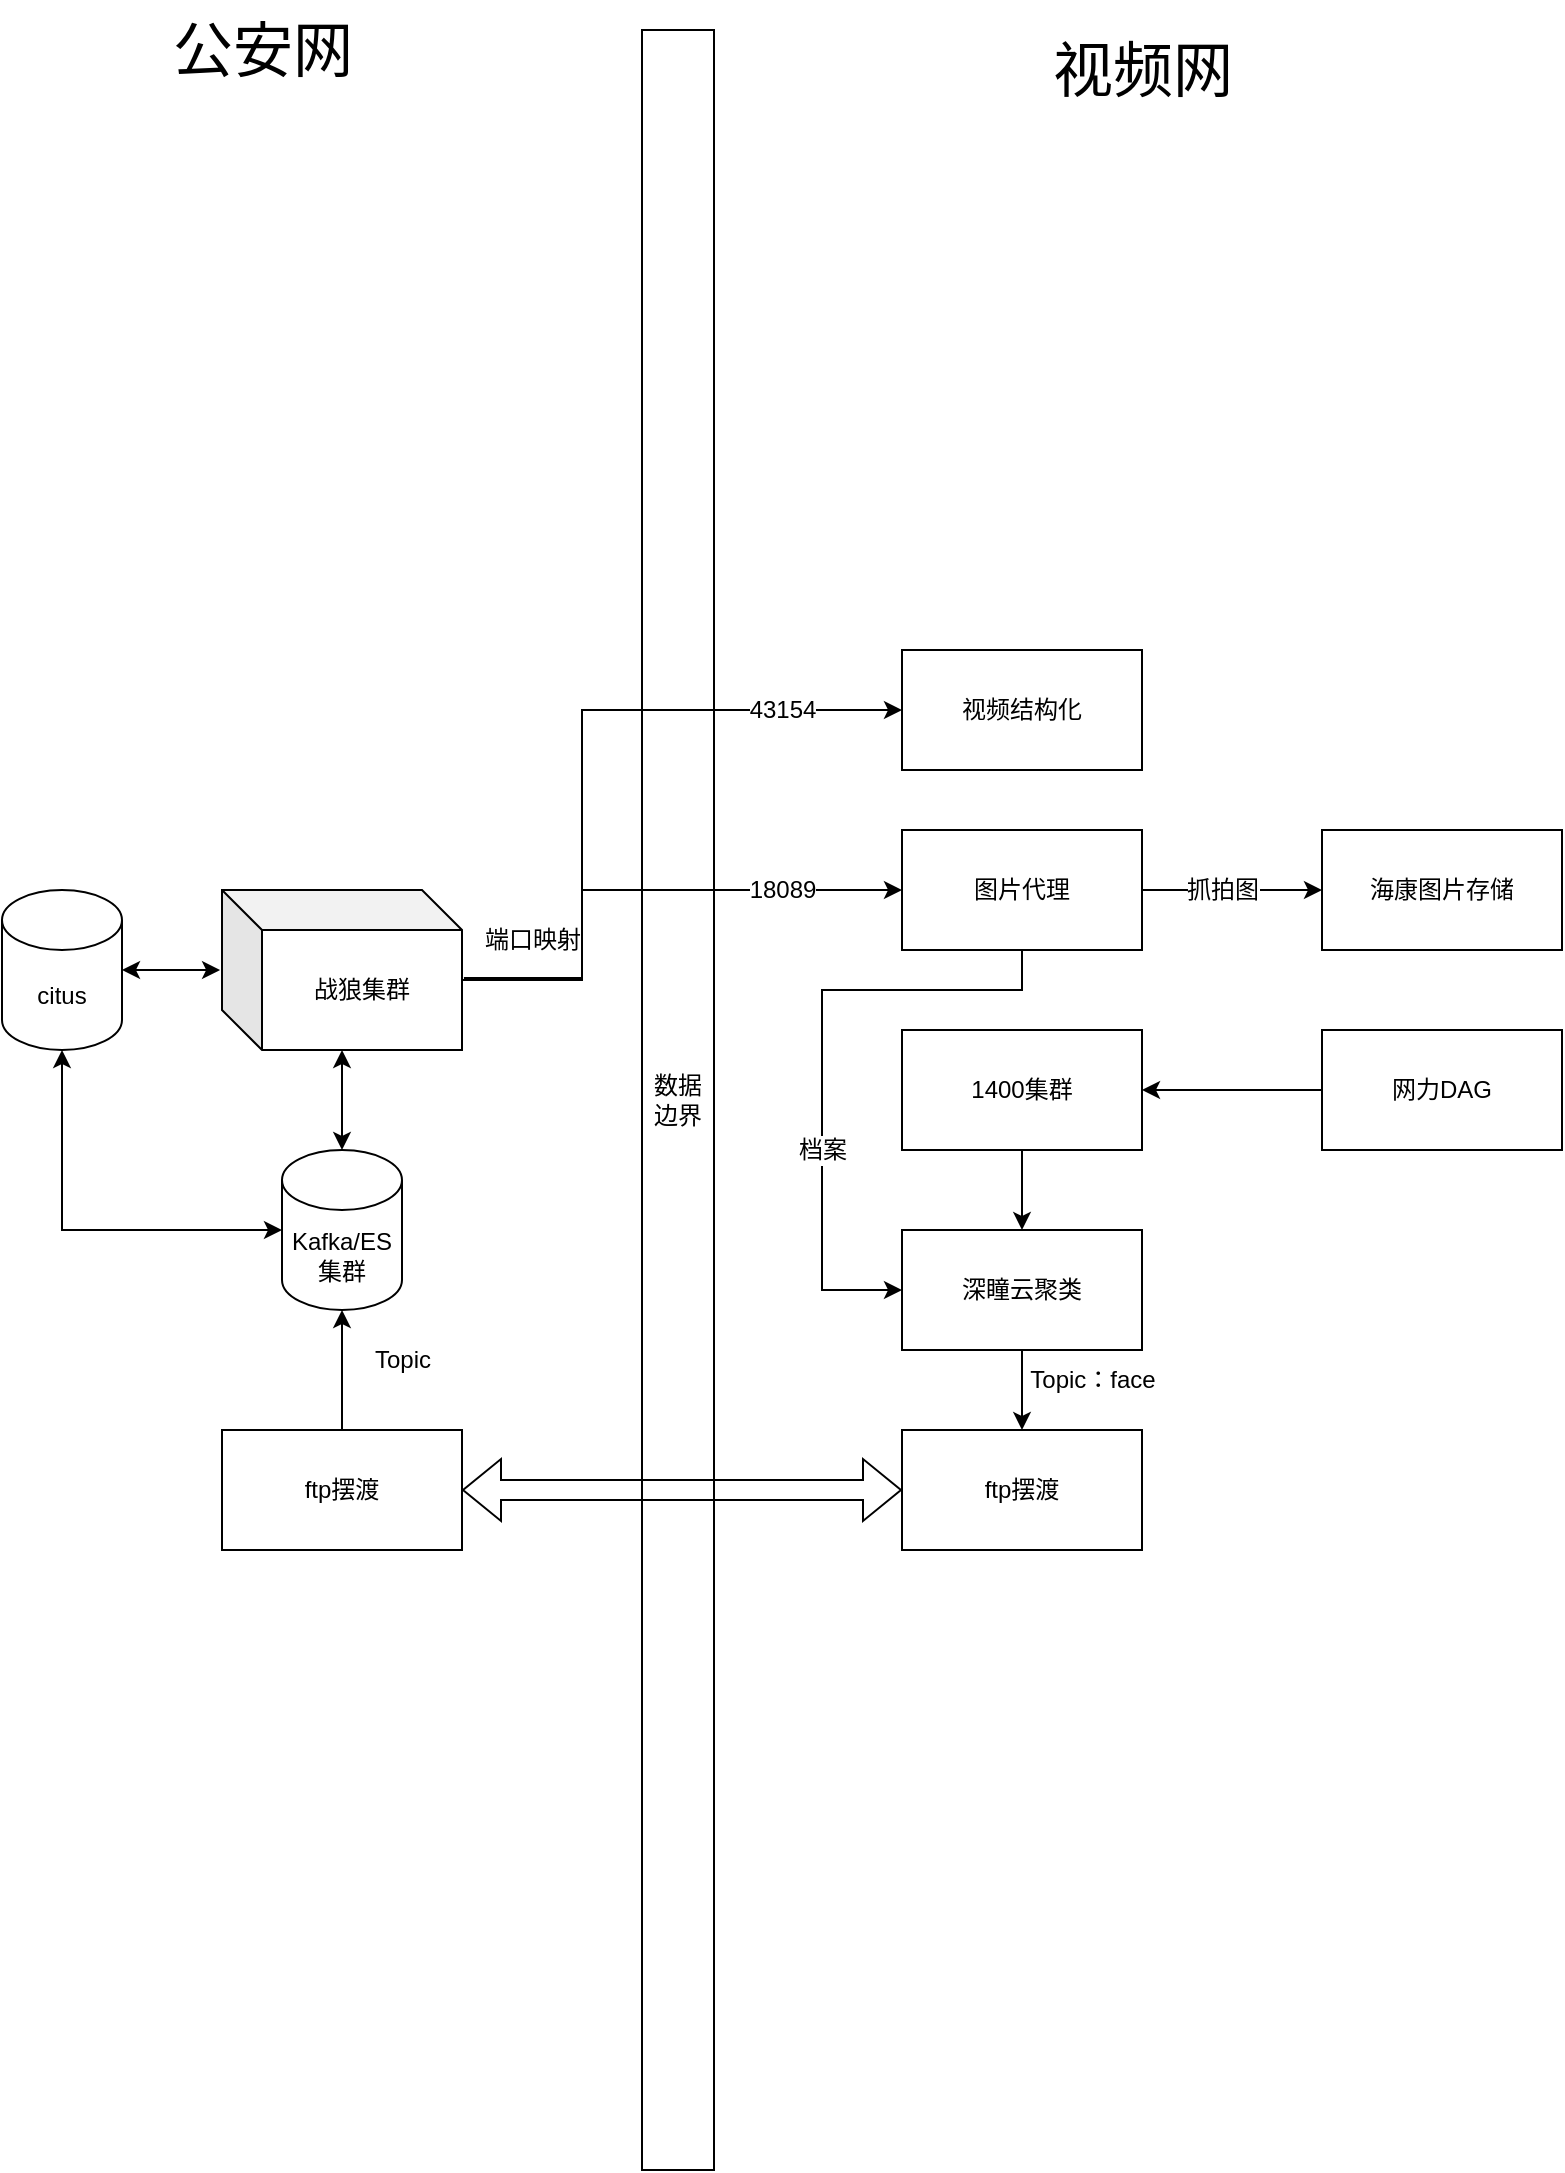 <mxfile version="20.1.1" type="github">
  <diagram id="HOUOycb9Vr9W4hVR5m1T" name="Page-1">
    <mxGraphModel dx="856" dy="451" grid="1" gridSize="10" guides="1" tooltips="1" connect="1" arrows="1" fold="1" page="1" pageScale="1" pageWidth="4681" pageHeight="3300" math="0" shadow="0">
      <root>
        <mxCell id="0" />
        <mxCell id="1" parent="0" />
        <mxCell id="5wCmSRjpwUDmXC5P-P_9-29" value="数据边界" style="rounded=0;whiteSpace=wrap;html=1;hachureGap=4;" vertex="1" parent="1">
          <mxGeometry x="2190" y="1530" width="36" height="1070" as="geometry" />
        </mxCell>
        <mxCell id="5wCmSRjpwUDmXC5P-P_9-30" value="" style="edgeStyle=orthogonalEdgeStyle;rounded=0;orthogonalLoop=1;jettySize=auto;html=1;" edge="1" parent="1" source="5wCmSRjpwUDmXC5P-P_9-31" target="5wCmSRjpwUDmXC5P-P_9-33">
          <mxGeometry relative="1" as="geometry" />
        </mxCell>
        <mxCell id="5wCmSRjpwUDmXC5P-P_9-31" value="网力DAG" style="rounded=0;whiteSpace=wrap;html=1;" vertex="1" parent="1">
          <mxGeometry x="2530" y="2030" width="120" height="60" as="geometry" />
        </mxCell>
        <mxCell id="5wCmSRjpwUDmXC5P-P_9-32" value="" style="edgeStyle=orthogonalEdgeStyle;rounded=0;orthogonalLoop=1;jettySize=auto;html=1;" edge="1" parent="1" source="5wCmSRjpwUDmXC5P-P_9-33" target="5wCmSRjpwUDmXC5P-P_9-35">
          <mxGeometry relative="1" as="geometry" />
        </mxCell>
        <mxCell id="5wCmSRjpwUDmXC5P-P_9-33" value="1400集群" style="rounded=0;whiteSpace=wrap;html=1;" vertex="1" parent="1">
          <mxGeometry x="2320" y="2030" width="120" height="60" as="geometry" />
        </mxCell>
        <mxCell id="5wCmSRjpwUDmXC5P-P_9-34" value="" style="edgeStyle=orthogonalEdgeStyle;rounded=0;orthogonalLoop=1;jettySize=auto;html=1;" edge="1" parent="1" source="5wCmSRjpwUDmXC5P-P_9-35" target="5wCmSRjpwUDmXC5P-P_9-36">
          <mxGeometry relative="1" as="geometry" />
        </mxCell>
        <mxCell id="5wCmSRjpwUDmXC5P-P_9-35" value="深瞳云聚类" style="rounded=0;whiteSpace=wrap;html=1;" vertex="1" parent="1">
          <mxGeometry x="2320" y="2130" width="120" height="60" as="geometry" />
        </mxCell>
        <mxCell id="5wCmSRjpwUDmXC5P-P_9-36" value="ftp摆渡" style="rounded=0;whiteSpace=wrap;html=1;" vertex="1" parent="1">
          <mxGeometry x="2320" y="2230" width="120" height="60" as="geometry" />
        </mxCell>
        <mxCell id="5wCmSRjpwUDmXC5P-P_9-37" value="" style="edgeStyle=orthogonalEdgeStyle;rounded=0;orthogonalLoop=1;jettySize=auto;html=1;" edge="1" parent="1" source="5wCmSRjpwUDmXC5P-P_9-38" target="5wCmSRjpwUDmXC5P-P_9-40">
          <mxGeometry relative="1" as="geometry" />
        </mxCell>
        <mxCell id="5wCmSRjpwUDmXC5P-P_9-38" value="ftp摆渡" style="rounded=0;whiteSpace=wrap;html=1;" vertex="1" parent="1">
          <mxGeometry x="1980" y="2230" width="120" height="60" as="geometry" />
        </mxCell>
        <mxCell id="5wCmSRjpwUDmXC5P-P_9-39" value="" style="shape=flexArrow;endArrow=classic;startArrow=classic;html=1;rounded=0;exitX=1;exitY=0.5;exitDx=0;exitDy=0;entryX=0;entryY=0.5;entryDx=0;entryDy=0;" edge="1" parent="1" source="5wCmSRjpwUDmXC5P-P_9-38" target="5wCmSRjpwUDmXC5P-P_9-36">
          <mxGeometry width="100" height="100" relative="1" as="geometry">
            <mxPoint x="2210" y="2300" as="sourcePoint" />
            <mxPoint x="2310" y="2260" as="targetPoint" />
          </mxGeometry>
        </mxCell>
        <mxCell id="5wCmSRjpwUDmXC5P-P_9-40" value="Kafka/ES 集群&lt;br&gt;" style="shape=cylinder3;whiteSpace=wrap;html=1;boundedLbl=1;backgroundOutline=1;size=15;" vertex="1" parent="1">
          <mxGeometry x="2010" y="2090" width="60" height="80" as="geometry" />
        </mxCell>
        <mxCell id="5wCmSRjpwUDmXC5P-P_9-41" value="战狼集群" style="shape=cube;whiteSpace=wrap;html=1;boundedLbl=1;backgroundOutline=1;darkOpacity=0.05;darkOpacity2=0.1;" vertex="1" parent="1">
          <mxGeometry x="1980" y="1960" width="120" height="80" as="geometry" />
        </mxCell>
        <mxCell id="5wCmSRjpwUDmXC5P-P_9-42" value="citus" style="shape=cylinder3;whiteSpace=wrap;html=1;boundedLbl=1;backgroundOutline=1;size=15;" vertex="1" parent="1">
          <mxGeometry x="1870" y="1960" width="60" height="80" as="geometry" />
        </mxCell>
        <mxCell id="5wCmSRjpwUDmXC5P-P_9-46" value="" style="endArrow=classic;startArrow=classic;html=1;rounded=0;exitX=0;exitY=0.5;exitDx=0;exitDy=0;exitPerimeter=0;entryX=0.5;entryY=1;entryDx=0;entryDy=0;entryPerimeter=0;" edge="1" parent="1" source="5wCmSRjpwUDmXC5P-P_9-40" target="5wCmSRjpwUDmXC5P-P_9-42">
          <mxGeometry width="50" height="50" relative="1" as="geometry">
            <mxPoint x="2030" y="2130" as="sourcePoint" />
            <mxPoint x="1860" y="2120" as="targetPoint" />
            <Array as="points">
              <mxPoint x="1900" y="2130" />
            </Array>
          </mxGeometry>
        </mxCell>
        <mxCell id="5wCmSRjpwUDmXC5P-P_9-47" value="" style="endArrow=classic;startArrow=classic;html=1;rounded=0;exitX=1;exitY=0.5;exitDx=0;exitDy=0;exitPerimeter=0;entryX=-0.008;entryY=0.5;entryDx=0;entryDy=0;entryPerimeter=0;" edge="1" parent="1" source="5wCmSRjpwUDmXC5P-P_9-42" target="5wCmSRjpwUDmXC5P-P_9-41">
          <mxGeometry width="50" height="50" relative="1" as="geometry">
            <mxPoint x="1930" y="2040" as="sourcePoint" />
            <mxPoint x="1980" y="1990" as="targetPoint" />
          </mxGeometry>
        </mxCell>
        <mxCell id="5wCmSRjpwUDmXC5P-P_9-48" value="" style="endArrow=classic;startArrow=classic;html=1;rounded=0;exitX=0.5;exitY=0;exitDx=0;exitDy=0;exitPerimeter=0;" edge="1" parent="1" source="5wCmSRjpwUDmXC5P-P_9-40">
          <mxGeometry width="50" height="50" relative="1" as="geometry">
            <mxPoint x="2000" y="2090" as="sourcePoint" />
            <mxPoint x="2040" y="2040" as="targetPoint" />
          </mxGeometry>
        </mxCell>
        <mxCell id="5wCmSRjpwUDmXC5P-P_9-49" value="图片代理" style="rounded=0;whiteSpace=wrap;html=1;" vertex="1" parent="1">
          <mxGeometry x="2320" y="1930" width="120" height="60" as="geometry" />
        </mxCell>
        <mxCell id="5wCmSRjpwUDmXC5P-P_9-50" value="Topic：face" style="text;html=1;align=center;verticalAlign=middle;resizable=0;points=[];autosize=1;strokeColor=none;fillColor=none;" vertex="1" parent="1">
          <mxGeometry x="2370" y="2190" width="90" height="30" as="geometry" />
        </mxCell>
        <mxCell id="5wCmSRjpwUDmXC5P-P_9-56" value="" style="endArrow=classic;html=1;rounded=0;entryX=0;entryY=0.5;entryDx=0;entryDy=0;exitX=1.008;exitY=0.55;exitDx=0;exitDy=0;exitPerimeter=0;" edge="1" parent="1" source="5wCmSRjpwUDmXC5P-P_9-41" target="5wCmSRjpwUDmXC5P-P_9-49">
          <mxGeometry width="50" height="50" relative="1" as="geometry">
            <mxPoint x="2240" y="2090" as="sourcePoint" />
            <mxPoint x="2290" y="2040" as="targetPoint" />
            <Array as="points">
              <mxPoint x="2160" y="2004" />
              <mxPoint x="2160" y="1990" />
              <mxPoint x="2160" y="1960" />
              <mxPoint x="2270" y="1960" />
            </Array>
          </mxGeometry>
        </mxCell>
        <mxCell id="5wCmSRjpwUDmXC5P-P_9-72" value="18089" style="edgeLabel;html=1;align=center;verticalAlign=middle;resizable=0;points=[];fontSize=12;" vertex="1" connectable="0" parent="5wCmSRjpwUDmXC5P-P_9-56">
          <mxGeometry x="0.43" y="1" relative="1" as="geometry">
            <mxPoint x="15" y="1" as="offset" />
          </mxGeometry>
        </mxCell>
        <mxCell id="5wCmSRjpwUDmXC5P-P_9-57" value="端口映射" style="text;html=1;align=center;verticalAlign=middle;resizable=0;points=[];autosize=1;strokeColor=none;fillColor=none;" vertex="1" parent="1">
          <mxGeometry x="2100" y="1970" width="70" height="30" as="geometry" />
        </mxCell>
        <mxCell id="5wCmSRjpwUDmXC5P-P_9-59" value="视频结构化" style="rounded=0;whiteSpace=wrap;html=1;" vertex="1" parent="1">
          <mxGeometry x="2320" y="1840" width="120" height="60" as="geometry" />
        </mxCell>
        <mxCell id="5wCmSRjpwUDmXC5P-P_9-60" value="" style="endArrow=classic;html=1;rounded=0;entryX=0;entryY=0.5;entryDx=0;entryDy=0;exitX=0;exitY=1.167;exitDx=0;exitDy=0;exitPerimeter=0;" edge="1" parent="1" source="5wCmSRjpwUDmXC5P-P_9-57" target="5wCmSRjpwUDmXC5P-P_9-59">
          <mxGeometry width="50" height="50" relative="1" as="geometry">
            <mxPoint x="2080" y="1870" as="sourcePoint" />
            <mxPoint x="2310" y="1870" as="targetPoint" />
            <Array as="points">
              <mxPoint x="2160" y="2005" />
              <mxPoint x="2160" y="1870" />
            </Array>
          </mxGeometry>
        </mxCell>
        <mxCell id="5wCmSRjpwUDmXC5P-P_9-73" value="43154" style="edgeLabel;html=1;align=center;verticalAlign=middle;resizable=0;points=[];fontSize=12;" vertex="1" connectable="0" parent="5wCmSRjpwUDmXC5P-P_9-60">
          <mxGeometry x="0.73" y="-1" relative="1" as="geometry">
            <mxPoint x="-12" y="-1" as="offset" />
          </mxGeometry>
        </mxCell>
        <mxCell id="5wCmSRjpwUDmXC5P-P_9-61" value="&lt;font style=&quot;font-size: 30px;&quot;&gt;视频网&lt;/font&gt;" style="text;html=1;align=center;verticalAlign=middle;resizable=0;points=[];autosize=1;strokeColor=none;fillColor=none;" vertex="1" parent="1">
          <mxGeometry x="2385" y="1525" width="110" height="50" as="geometry" />
        </mxCell>
        <mxCell id="5wCmSRjpwUDmXC5P-P_9-62" value="&lt;font style=&quot;font-size: 30px;&quot;&gt;公安网&lt;/font&gt;" style="text;html=1;align=center;verticalAlign=middle;resizable=0;points=[];autosize=1;strokeColor=none;fillColor=none;" vertex="1" parent="1">
          <mxGeometry x="1945" y="1515" width="110" height="50" as="geometry" />
        </mxCell>
        <mxCell id="5wCmSRjpwUDmXC5P-P_9-64" value="Topic" style="text;html=1;align=center;verticalAlign=middle;resizable=0;points=[];autosize=1;strokeColor=none;fillColor=none;fontSize=12;" vertex="1" parent="1">
          <mxGeometry x="2045" y="2180" width="50" height="30" as="geometry" />
        </mxCell>
        <mxCell id="5wCmSRjpwUDmXC5P-P_9-65" value="海康图片存储" style="rounded=0;whiteSpace=wrap;html=1;fontSize=12;" vertex="1" parent="1">
          <mxGeometry x="2530" y="1930" width="120" height="60" as="geometry" />
        </mxCell>
        <mxCell id="5wCmSRjpwUDmXC5P-P_9-67" value="" style="endArrow=classic;html=1;rounded=0;fontSize=12;entryX=0;entryY=0.5;entryDx=0;entryDy=0;exitX=0.5;exitY=1;exitDx=0;exitDy=0;" edge="1" parent="1" source="5wCmSRjpwUDmXC5P-P_9-49" target="5wCmSRjpwUDmXC5P-P_9-35">
          <mxGeometry width="50" height="50" relative="1" as="geometry">
            <mxPoint x="2360" y="2000" as="sourcePoint" />
            <mxPoint x="2290" y="2050" as="targetPoint" />
            <Array as="points">
              <mxPoint x="2380" y="2010" />
              <mxPoint x="2280" y="2010" />
              <mxPoint x="2280" y="2160" />
            </Array>
          </mxGeometry>
        </mxCell>
        <mxCell id="5wCmSRjpwUDmXC5P-P_9-69" value="档案&lt;br&gt;" style="edgeLabel;html=1;align=center;verticalAlign=middle;resizable=0;points=[];fontSize=12;" vertex="1" connectable="0" parent="5wCmSRjpwUDmXC5P-P_9-67">
          <mxGeometry x="0.374" y="1" relative="1" as="geometry">
            <mxPoint x="-1" y="-13" as="offset" />
          </mxGeometry>
        </mxCell>
        <mxCell id="5wCmSRjpwUDmXC5P-P_9-74" value="" style="endArrow=classic;html=1;rounded=0;fontSize=12;entryX=0;entryY=0.5;entryDx=0;entryDy=0;exitX=1;exitY=0.5;exitDx=0;exitDy=0;" edge="1" parent="1" source="5wCmSRjpwUDmXC5P-P_9-49" target="5wCmSRjpwUDmXC5P-P_9-65">
          <mxGeometry width="50" height="50" relative="1" as="geometry">
            <mxPoint x="2240" y="2050" as="sourcePoint" />
            <mxPoint x="2290" y="2000" as="targetPoint" />
          </mxGeometry>
        </mxCell>
        <mxCell id="5wCmSRjpwUDmXC5P-P_9-75" value="抓拍图" style="edgeLabel;html=1;align=center;verticalAlign=middle;resizable=0;points=[];fontSize=12;" vertex="1" connectable="0" parent="5wCmSRjpwUDmXC5P-P_9-74">
          <mxGeometry x="-0.489" relative="1" as="geometry">
            <mxPoint x="17" as="offset" />
          </mxGeometry>
        </mxCell>
      </root>
    </mxGraphModel>
  </diagram>
</mxfile>
